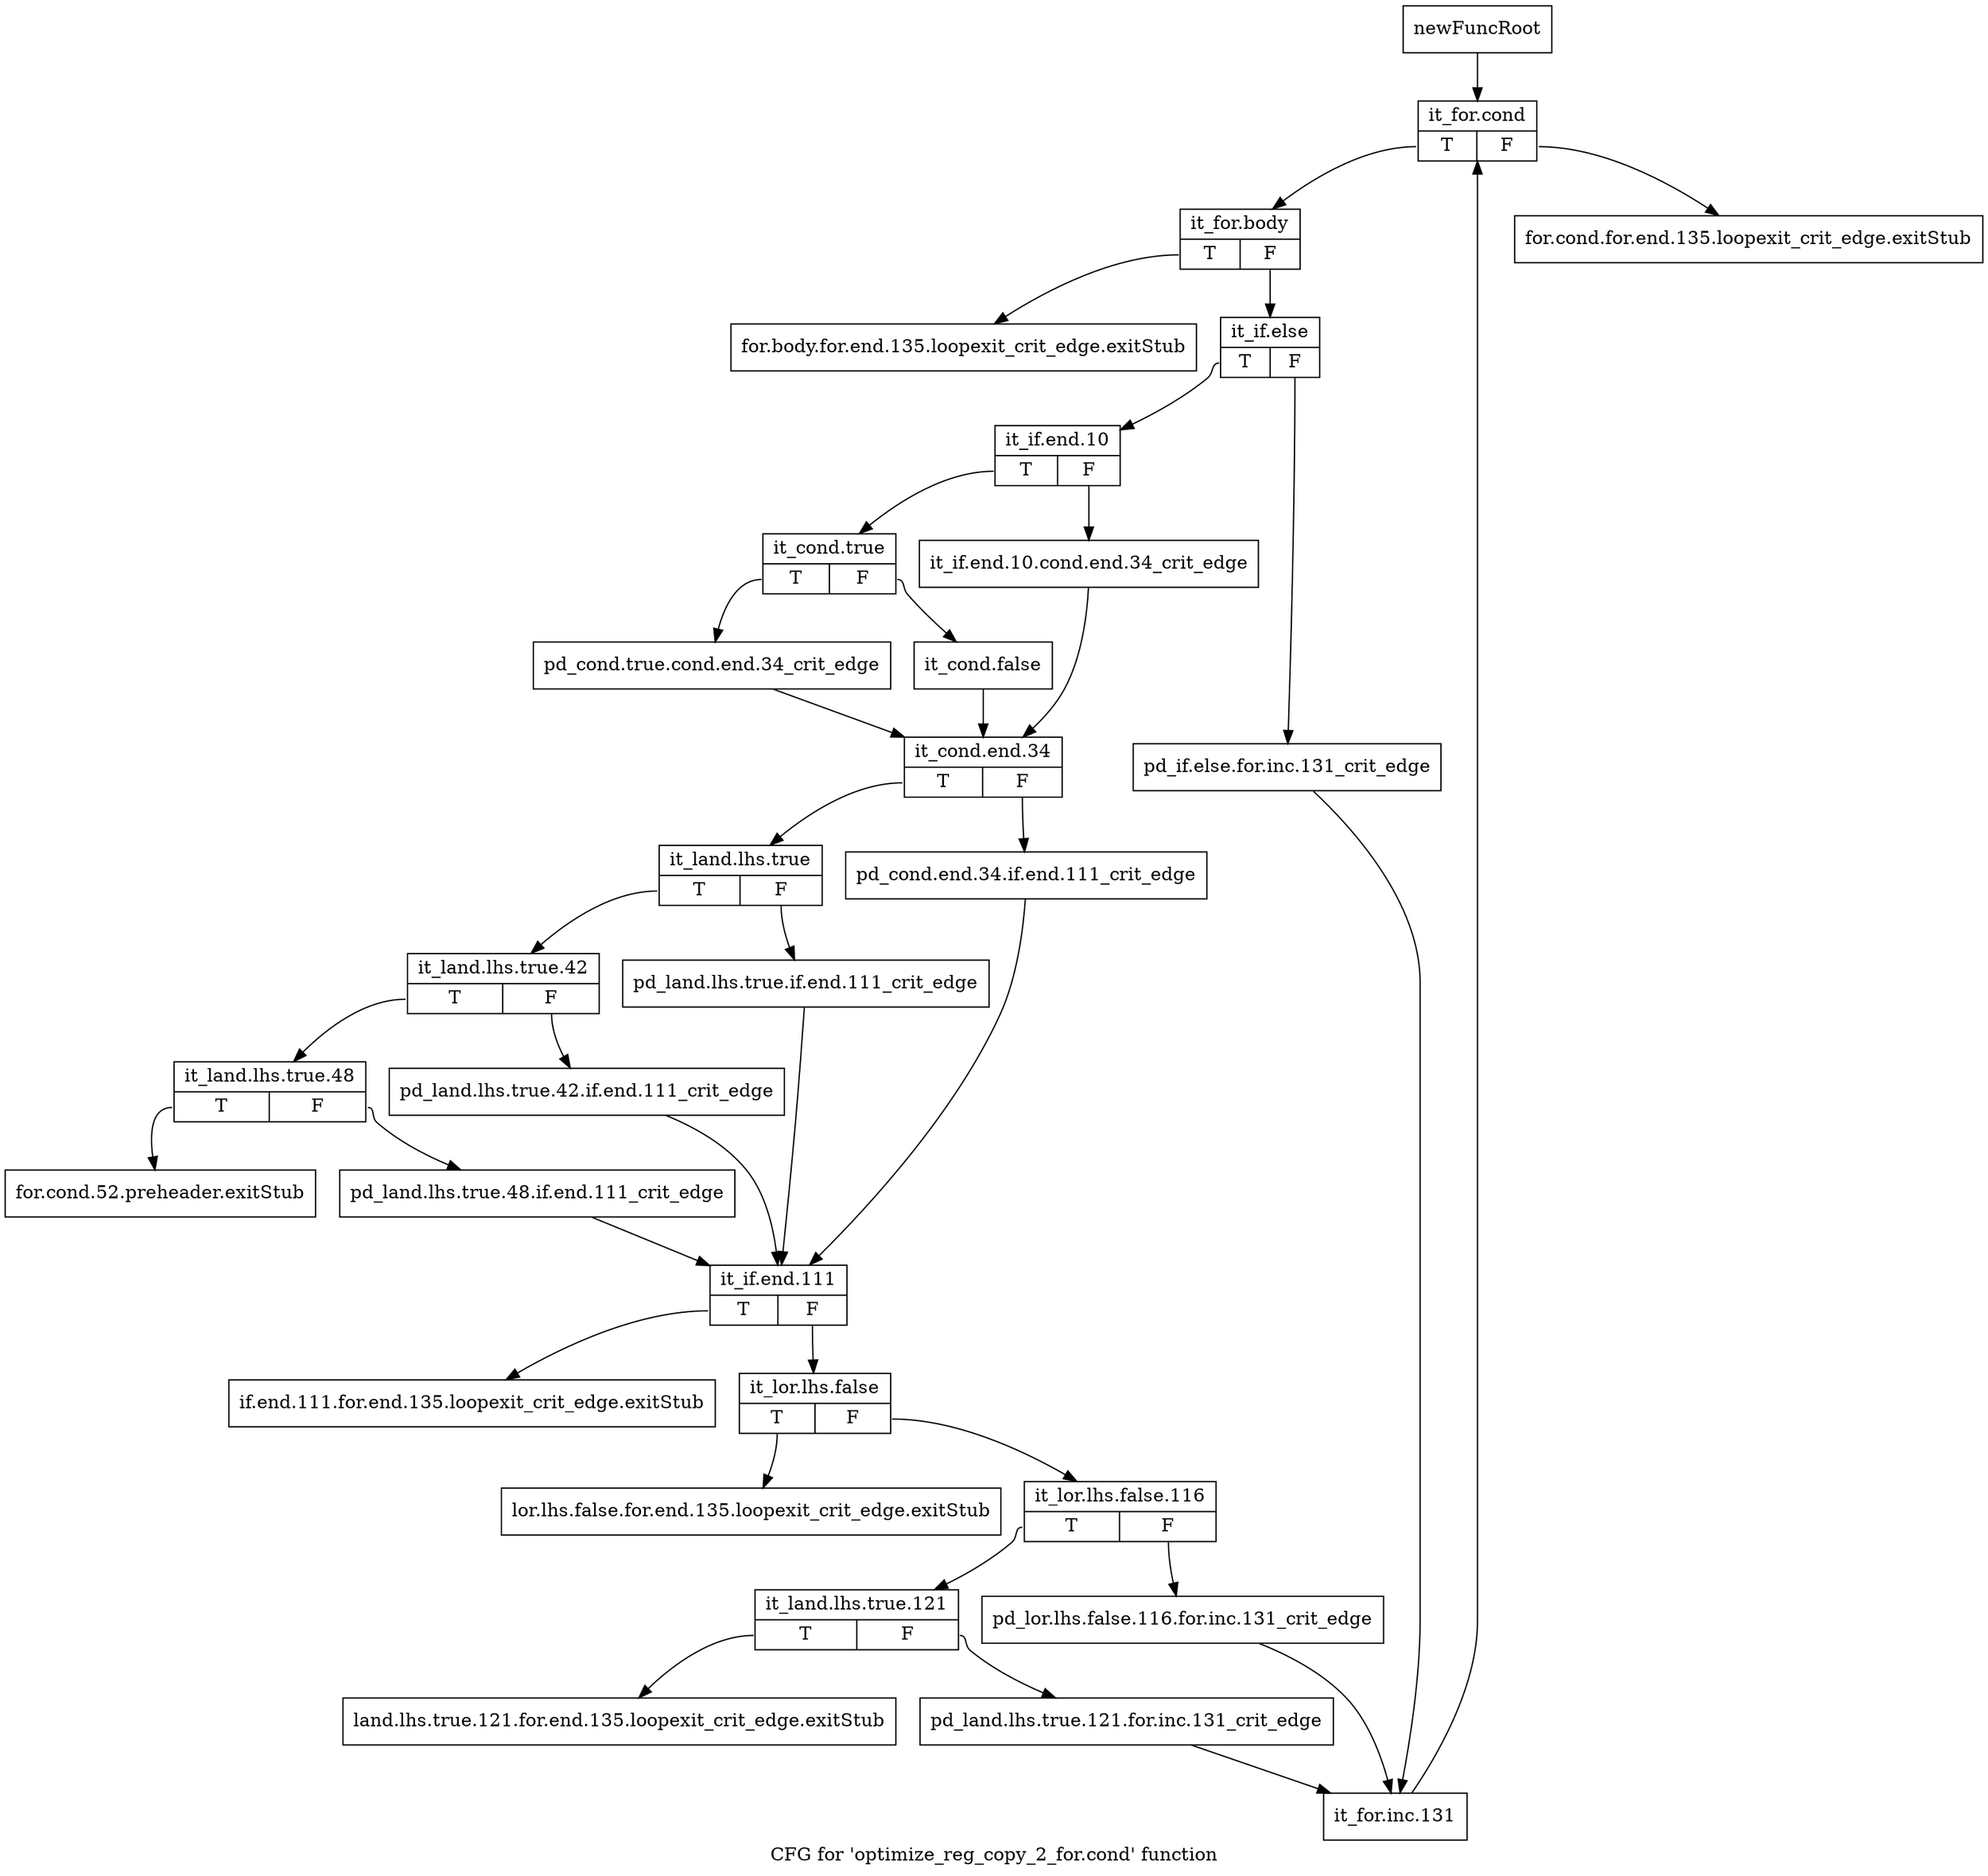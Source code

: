 digraph "CFG for 'optimize_reg_copy_2_for.cond' function" {
	label="CFG for 'optimize_reg_copy_2_for.cond' function";

	Node0xba69010 [shape=record,label="{newFuncRoot}"];
	Node0xba69010 -> Node0xba69b60;
	Node0xba69060 [shape=record,label="{for.cond.for.end.135.loopexit_crit_edge.exitStub}"];
	Node0xba699d0 [shape=record,label="{for.body.for.end.135.loopexit_crit_edge.exitStub}"];
	Node0xba69a20 [shape=record,label="{for.cond.52.preheader.exitStub}"];
	Node0xba69a70 [shape=record,label="{if.end.111.for.end.135.loopexit_crit_edge.exitStub}"];
	Node0xba69ac0 [shape=record,label="{lor.lhs.false.for.end.135.loopexit_crit_edge.exitStub}"];
	Node0xba69b10 [shape=record,label="{land.lhs.true.121.for.end.135.loopexit_crit_edge.exitStub}"];
	Node0xba69b60 [shape=record,label="{it_for.cond|{<s0>T|<s1>F}}"];
	Node0xba69b60:s0 -> Node0xba69bb0;
	Node0xba69b60:s1 -> Node0xba69060;
	Node0xba69bb0 [shape=record,label="{it_for.body|{<s0>T|<s1>F}}"];
	Node0xba69bb0:s0 -> Node0xba699d0;
	Node0xba69bb0:s1 -> Node0xba69c00;
	Node0xba69c00 [shape=record,label="{it_if.else|{<s0>T|<s1>F}}"];
	Node0xba69c00:s0 -> Node0xba69ca0;
	Node0xba69c00:s1 -> Node0xba69c50;
	Node0xba69c50 [shape=record,label="{pd_if.else.for.inc.131_crit_edge}"];
	Node0xba69c50 -> Node0xba6a290;
	Node0xba69ca0 [shape=record,label="{it_if.end.10|{<s0>T|<s1>F}}"];
	Node0xba69ca0:s0 -> Node0xba69d40;
	Node0xba69ca0:s1 -> Node0xba69cf0;
	Node0xba69cf0 [shape=record,label="{it_if.end.10.cond.end.34_crit_edge}"];
	Node0xba69cf0 -> Node0xba69e30;
	Node0xba69d40 [shape=record,label="{it_cond.true|{<s0>T|<s1>F}}"];
	Node0xba69d40:s0 -> Node0xba69de0;
	Node0xba69d40:s1 -> Node0xba69d90;
	Node0xba69d90 [shape=record,label="{it_cond.false}"];
	Node0xba69d90 -> Node0xba69e30;
	Node0xba69de0 [shape=record,label="{pd_cond.true.cond.end.34_crit_edge}"];
	Node0xba69de0 -> Node0xba69e30;
	Node0xba69e30 [shape=record,label="{it_cond.end.34|{<s0>T|<s1>F}}"];
	Node0xba69e30:s0 -> Node0xba69ed0;
	Node0xba69e30:s1 -> Node0xba69e80;
	Node0xba69e80 [shape=record,label="{pd_cond.end.34.if.end.111_crit_edge}"];
	Node0xba69e80 -> Node0xba6a0b0;
	Node0xba69ed0 [shape=record,label="{it_land.lhs.true|{<s0>T|<s1>F}}"];
	Node0xba69ed0:s0 -> Node0xba69f70;
	Node0xba69ed0:s1 -> Node0xba69f20;
	Node0xba69f20 [shape=record,label="{pd_land.lhs.true.if.end.111_crit_edge}"];
	Node0xba69f20 -> Node0xba6a0b0;
	Node0xba69f70 [shape=record,label="{it_land.lhs.true.42|{<s0>T|<s1>F}}"];
	Node0xba69f70:s0 -> Node0xba6a010;
	Node0xba69f70:s1 -> Node0xba69fc0;
	Node0xba69fc0 [shape=record,label="{pd_land.lhs.true.42.if.end.111_crit_edge}"];
	Node0xba69fc0 -> Node0xba6a0b0;
	Node0xba6a010 [shape=record,label="{it_land.lhs.true.48|{<s0>T|<s1>F}}"];
	Node0xba6a010:s0 -> Node0xba69a20;
	Node0xba6a010:s1 -> Node0xba6a060;
	Node0xba6a060 [shape=record,label="{pd_land.lhs.true.48.if.end.111_crit_edge}"];
	Node0xba6a060 -> Node0xba6a0b0;
	Node0xba6a0b0 [shape=record,label="{it_if.end.111|{<s0>T|<s1>F}}"];
	Node0xba6a0b0:s0 -> Node0xba69a70;
	Node0xba6a0b0:s1 -> Node0xba6a100;
	Node0xba6a100 [shape=record,label="{it_lor.lhs.false|{<s0>T|<s1>F}}"];
	Node0xba6a100:s0 -> Node0xba69ac0;
	Node0xba6a100:s1 -> Node0xba6a150;
	Node0xba6a150 [shape=record,label="{it_lor.lhs.false.116|{<s0>T|<s1>F}}"];
	Node0xba6a150:s0 -> Node0xba6a1f0;
	Node0xba6a150:s1 -> Node0xba6a1a0;
	Node0xba6a1a0 [shape=record,label="{pd_lor.lhs.false.116.for.inc.131_crit_edge}"];
	Node0xba6a1a0 -> Node0xba6a290;
	Node0xba6a1f0 [shape=record,label="{it_land.lhs.true.121|{<s0>T|<s1>F}}"];
	Node0xba6a1f0:s0 -> Node0xba69b10;
	Node0xba6a1f0:s1 -> Node0xba6a240;
	Node0xba6a240 [shape=record,label="{pd_land.lhs.true.121.for.inc.131_crit_edge}"];
	Node0xba6a240 -> Node0xba6a290;
	Node0xba6a290 [shape=record,label="{it_for.inc.131}"];
	Node0xba6a290 -> Node0xba69b60;
}
